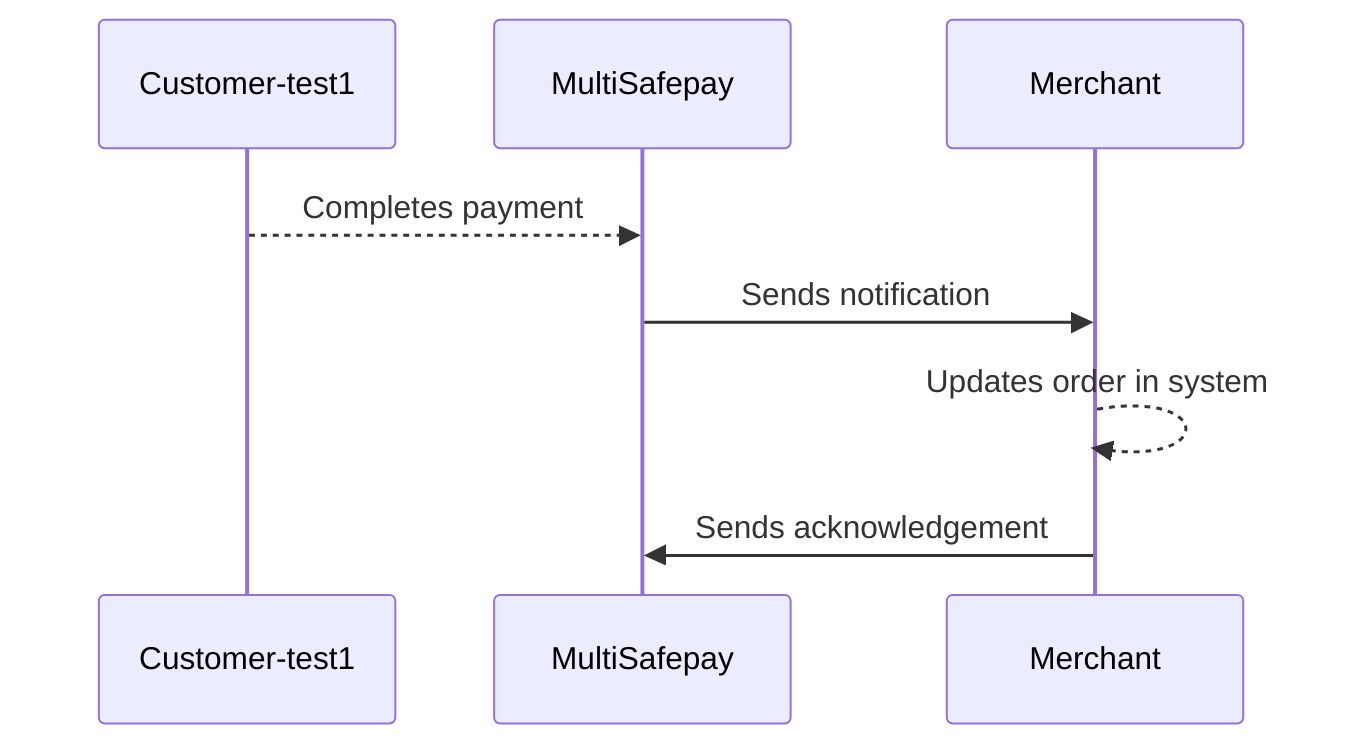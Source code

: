 sequenceDiagram
    participant C as Customer-test1
    participant Mu as MultiSafepay
    participant Me as Merchant

    C-->>Mu: Completes payment
    Mu->>Me: Sends notification
    Me-->>Me: Updates order in system
    Me->>Mu: Sends acknowledgement